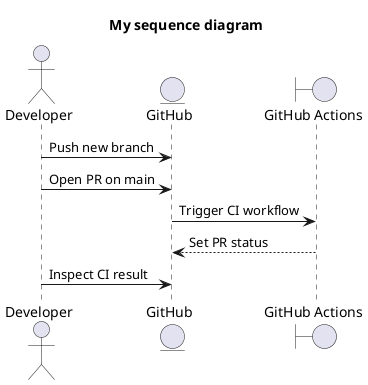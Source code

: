 @startuml sequence-diagram

title
My sequence diagram
end title

actor "Developer" as dev
entity "GitHub" as gh
boundary "GitHub Actions" as gha

dev -> gh : Push new branch
dev -> gh : Open PR on main
gh -> gha : Trigger CI workflow
gh <-- gha : Set PR status
dev -> gh : Inspect CI result

@enduml